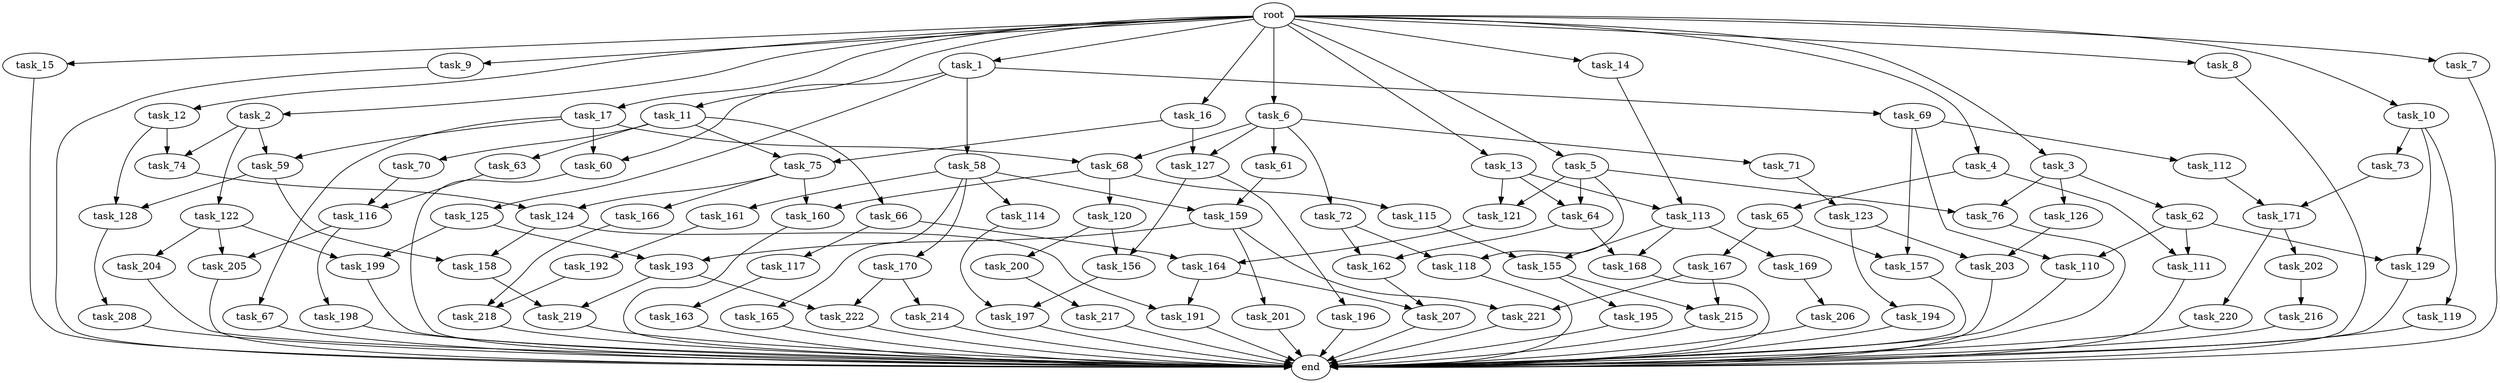 digraph G {
  task_67 [size="69578470195.199997"];
  task_193 [size="76450417868.800003"];
  task_12 [size="102.400000"];
  task_201 [size="21474836480.000000"];
  task_5 [size="102.400000"];
  task_217 [size="13743895347.200001"];
  task_63 [size="7730941132.800000"];
  task_196 [size="42090679500.800003"];
  task_164 [size="89335319756.800003"];
  task_203 [size="85899345920.000000"];
  task_17 [size="102.400000"];
  task_2 [size="102.400000"];
  task_121 [size="100502234726.400009"];
  task_216 [size="30923764531.200001"];
  task_168 [size="73014444032.000000"];
  task_161 [size="21474836480.000000"];
  task_166 [size="21474836480.000000"];
  task_169 [size="42090679500.800003"];
  task_207 [size="44667659878.400002"];
  task_60 [size="73014444032.000000"];
  task_15 [size="102.400000"];
  task_163 [size="69578470195.199997"];
  task_58 [size="3435973836.800000"];
  task_11 [size="102.400000"];
  task_71 [size="42090679500.800003"];
  task_167 [size="85899345920.000000"];
  task_165 [size="21474836480.000000"];
  task_191 [size="38654705664.000000"];
  task_64 [size="100502234726.400009"];
  task_156 [size="111669149696.000000"];
  task_76 [size="85899345920.000000"];
  root [size="0.000000"];
  task_72 [size="42090679500.800003"];
  task_69 [size="3435973836.800000"];
  task_119 [size="30923764531.200001"];
  task_74 [size="17179869184.000000"];
  task_9 [size="102.400000"];
  task_114 [size="21474836480.000000"];
  task_8 [size="102.400000"];
  task_155 [size="84181359001.600006"];
  task_215 [size="38654705664.000000"];
  task_122 [size="3435973836.800000"];
  task_194 [size="30923764531.200001"];
  task_126 [size="54975581388.800003"];
  task_160 [size="24910810316.800003"];
  task_66 [size="7730941132.800000"];
  task_206 [size="54975581388.800003"];
  task_198 [size="69578470195.199997"];
  task_214 [size="85899345920.000000"];
  task_116 [size="116823110451.200012"];
  task_199 [size="85899345920.000000"];
  task_1 [size="102.400000"];
  task_3 [size="102.400000"];
  task_200 [size="69578470195.199997"];
  task_157 [size="107374182400.000000"];
  task_7 [size="102.400000"];
  task_75 [size="93630287052.800003"];
  task_220 [size="13743895347.200001"];
  task_4 [size="102.400000"];
  end [size="0.000000"];
  task_111 [size="21474836480.000000"];
  task_123 [size="21474836480.000000"];
  task_117 [size="85899345920.000000"];
  task_16 [size="102.400000"];
  task_68 [size="111669149696.000000"];
  task_171 [size="83322365542.400009"];
  task_159 [size="29205777612.800003"];
  task_6 [size="102.400000"];
  task_127 [size="127990025420.800003"];
  task_221 [size="52398601011.200005"];
  task_170 [size="21474836480.000000"];
  task_62 [size="54975581388.800003"];
  task_192 [size="21474836480.000000"];
  task_112 [size="21474836480.000000"];
  task_65 [size="7730941132.800000"];
  task_115 [size="3435973836.800000"];
  task_158 [size="15461882265.600000"];
  task_202 [size="13743895347.200001"];
  task_118 [size="61847529062.400002"];
  task_120 [size="3435973836.800000"];
  task_129 [size="44667659878.400002"];
  task_204 [size="30923764531.200001"];
  task_124 [size="107374182400.000000"];
  task_125 [size="3435973836.800000"];
  task_73 [size="30923764531.200001"];
  task_162 [size="61847529062.400002"];
  task_208 [size="54975581388.800003"];
  task_61 [size="42090679500.800003"];
  task_113 [size="124554051584.000000"];
  task_195 [size="7730941132.800000"];
  task_59 [size="73014444032.000000"];
  task_70 [size="7730941132.800000"];
  task_222 [size="127990025420.800003"];
  task_197 [size="85899345920.000000"];
  task_13 [size="102.400000"];
  task_218 [size="111669149696.000000"];
  task_219 [size="111669149696.000000"];
  task_10 [size="102.400000"];
  task_110 [size="35218731827.200005"];
  task_205 [size="100502234726.400009"];
  task_14 [size="102.400000"];
  task_128 [size="21474836480.000000"];

  task_67 -> end [size="1.000000"];
  task_193 -> task_222 [size="411041792.000000"];
  task_193 -> task_219 [size="411041792.000000"];
  task_12 -> task_128 [size="134217728.000000"];
  task_12 -> task_74 [size="134217728.000000"];
  task_201 -> end [size="1.000000"];
  task_5 -> task_64 [size="301989888.000000"];
  task_5 -> task_118 [size="301989888.000000"];
  task_5 -> task_121 [size="301989888.000000"];
  task_5 -> task_76 [size="301989888.000000"];
  task_217 -> end [size="1.000000"];
  task_63 -> task_116 [size="301989888.000000"];
  task_196 -> end [size="1.000000"];
  task_164 -> task_207 [size="301989888.000000"];
  task_164 -> task_191 [size="301989888.000000"];
  task_203 -> end [size="1.000000"];
  task_17 -> task_67 [size="679477248.000000"];
  task_17 -> task_60 [size="679477248.000000"];
  task_17 -> task_59 [size="679477248.000000"];
  task_17 -> task_68 [size="679477248.000000"];
  task_2 -> task_122 [size="33554432.000000"];
  task_2 -> task_59 [size="33554432.000000"];
  task_2 -> task_74 [size="33554432.000000"];
  task_121 -> task_164 [size="33554432.000000"];
  task_216 -> end [size="1.000000"];
  task_168 -> end [size="1.000000"];
  task_161 -> task_192 [size="209715200.000000"];
  task_166 -> task_218 [size="411041792.000000"];
  task_169 -> task_206 [size="536870912.000000"];
  task_207 -> end [size="1.000000"];
  task_60 -> end [size="1.000000"];
  task_15 -> end [size="1.000000"];
  task_163 -> end [size="1.000000"];
  task_58 -> task_161 [size="209715200.000000"];
  task_58 -> task_170 [size="209715200.000000"];
  task_58 -> task_114 [size="209715200.000000"];
  task_58 -> task_159 [size="209715200.000000"];
  task_58 -> task_165 [size="209715200.000000"];
  task_11 -> task_63 [size="75497472.000000"];
  task_11 -> task_66 [size="75497472.000000"];
  task_11 -> task_75 [size="75497472.000000"];
  task_11 -> task_70 [size="75497472.000000"];
  task_71 -> task_123 [size="209715200.000000"];
  task_167 -> task_215 [size="301989888.000000"];
  task_167 -> task_221 [size="301989888.000000"];
  task_165 -> end [size="1.000000"];
  task_191 -> end [size="1.000000"];
  task_64 -> task_168 [size="301989888.000000"];
  task_64 -> task_162 [size="301989888.000000"];
  task_156 -> task_197 [size="536870912.000000"];
  task_76 -> end [size="1.000000"];
  root -> task_7 [size="1.000000"];
  root -> task_8 [size="1.000000"];
  root -> task_12 [size="1.000000"];
  root -> task_4 [size="1.000000"];
  root -> task_1 [size="1.000000"];
  root -> task_3 [size="1.000000"];
  root -> task_16 [size="1.000000"];
  root -> task_5 [size="1.000000"];
  root -> task_10 [size="1.000000"];
  root -> task_6 [size="1.000000"];
  root -> task_17 [size="1.000000"];
  root -> task_9 [size="1.000000"];
  root -> task_11 [size="1.000000"];
  root -> task_2 [size="1.000000"];
  root -> task_13 [size="1.000000"];
  root -> task_14 [size="1.000000"];
  root -> task_15 [size="1.000000"];
  task_72 -> task_118 [size="301989888.000000"];
  task_72 -> task_162 [size="301989888.000000"];
  task_69 -> task_110 [size="209715200.000000"];
  task_69 -> task_112 [size="209715200.000000"];
  task_69 -> task_157 [size="209715200.000000"];
  task_119 -> end [size="1.000000"];
  task_74 -> task_124 [size="838860800.000000"];
  task_9 -> end [size="1.000000"];
  task_114 -> task_197 [size="301989888.000000"];
  task_8 -> end [size="1.000000"];
  task_155 -> task_215 [size="75497472.000000"];
  task_155 -> task_195 [size="75497472.000000"];
  task_215 -> end [size="1.000000"];
  task_122 -> task_204 [size="301989888.000000"];
  task_122 -> task_199 [size="301989888.000000"];
  task_122 -> task_205 [size="301989888.000000"];
  task_194 -> end [size="1.000000"];
  task_126 -> task_203 [size="536870912.000000"];
  task_160 -> end [size="1.000000"];
  task_66 -> task_164 [size="838860800.000000"];
  task_66 -> task_117 [size="838860800.000000"];
  task_206 -> end [size="1.000000"];
  task_198 -> end [size="1.000000"];
  task_214 -> end [size="1.000000"];
  task_116 -> task_205 [size="679477248.000000"];
  task_116 -> task_198 [size="679477248.000000"];
  task_199 -> end [size="1.000000"];
  task_1 -> task_60 [size="33554432.000000"];
  task_1 -> task_69 [size="33554432.000000"];
  task_1 -> task_125 [size="33554432.000000"];
  task_1 -> task_58 [size="33554432.000000"];
  task_3 -> task_76 [size="536870912.000000"];
  task_3 -> task_62 [size="536870912.000000"];
  task_3 -> task_126 [size="536870912.000000"];
  task_200 -> task_217 [size="134217728.000000"];
  task_157 -> end [size="1.000000"];
  task_7 -> end [size="1.000000"];
  task_75 -> task_166 [size="209715200.000000"];
  task_75 -> task_160 [size="209715200.000000"];
  task_75 -> task_124 [size="209715200.000000"];
  task_220 -> end [size="1.000000"];
  task_4 -> task_65 [size="75497472.000000"];
  task_4 -> task_111 [size="75497472.000000"];
  task_111 -> end [size="1.000000"];
  task_123 -> task_203 [size="301989888.000000"];
  task_123 -> task_194 [size="301989888.000000"];
  task_117 -> task_163 [size="679477248.000000"];
  task_16 -> task_75 [size="838860800.000000"];
  task_16 -> task_127 [size="838860800.000000"];
  task_68 -> task_160 [size="33554432.000000"];
  task_68 -> task_115 [size="33554432.000000"];
  task_68 -> task_120 [size="33554432.000000"];
  task_171 -> task_220 [size="134217728.000000"];
  task_171 -> task_202 [size="134217728.000000"];
  task_159 -> task_193 [size="209715200.000000"];
  task_159 -> task_201 [size="209715200.000000"];
  task_159 -> task_221 [size="209715200.000000"];
  task_6 -> task_68 [size="411041792.000000"];
  task_6 -> task_61 [size="411041792.000000"];
  task_6 -> task_72 [size="411041792.000000"];
  task_6 -> task_127 [size="411041792.000000"];
  task_6 -> task_71 [size="411041792.000000"];
  task_127 -> task_196 [size="411041792.000000"];
  task_127 -> task_156 [size="411041792.000000"];
  task_221 -> end [size="1.000000"];
  task_170 -> task_222 [size="838860800.000000"];
  task_170 -> task_214 [size="838860800.000000"];
  task_62 -> task_110 [size="134217728.000000"];
  task_62 -> task_111 [size="134217728.000000"];
  task_62 -> task_129 [size="134217728.000000"];
  task_192 -> task_218 [size="679477248.000000"];
  task_112 -> task_171 [size="134217728.000000"];
  task_65 -> task_167 [size="838860800.000000"];
  task_65 -> task_157 [size="838860800.000000"];
  task_115 -> task_155 [size="411041792.000000"];
  task_158 -> task_219 [size="679477248.000000"];
  task_202 -> task_216 [size="301989888.000000"];
  task_118 -> end [size="1.000000"];
  task_120 -> task_156 [size="679477248.000000"];
  task_120 -> task_200 [size="679477248.000000"];
  task_129 -> end [size="1.000000"];
  task_204 -> end [size="1.000000"];
  task_124 -> task_191 [size="75497472.000000"];
  task_124 -> task_158 [size="75497472.000000"];
  task_125 -> task_193 [size="536870912.000000"];
  task_125 -> task_199 [size="536870912.000000"];
  task_73 -> task_171 [size="679477248.000000"];
  task_162 -> task_207 [size="134217728.000000"];
  task_208 -> end [size="1.000000"];
  task_61 -> task_159 [size="75497472.000000"];
  task_113 -> task_169 [size="411041792.000000"];
  task_113 -> task_168 [size="411041792.000000"];
  task_113 -> task_155 [size="411041792.000000"];
  task_195 -> end [size="1.000000"];
  task_59 -> task_128 [size="75497472.000000"];
  task_59 -> task_158 [size="75497472.000000"];
  task_70 -> task_116 [size="838860800.000000"];
  task_222 -> end [size="1.000000"];
  task_197 -> end [size="1.000000"];
  task_13 -> task_64 [size="679477248.000000"];
  task_13 -> task_121 [size="679477248.000000"];
  task_13 -> task_113 [size="679477248.000000"];
  task_218 -> end [size="1.000000"];
  task_219 -> end [size="1.000000"];
  task_10 -> task_119 [size="301989888.000000"];
  task_10 -> task_73 [size="301989888.000000"];
  task_10 -> task_129 [size="301989888.000000"];
  task_110 -> end [size="1.000000"];
  task_205 -> end [size="1.000000"];
  task_14 -> task_113 [size="536870912.000000"];
  task_128 -> task_208 [size="536870912.000000"];
}
